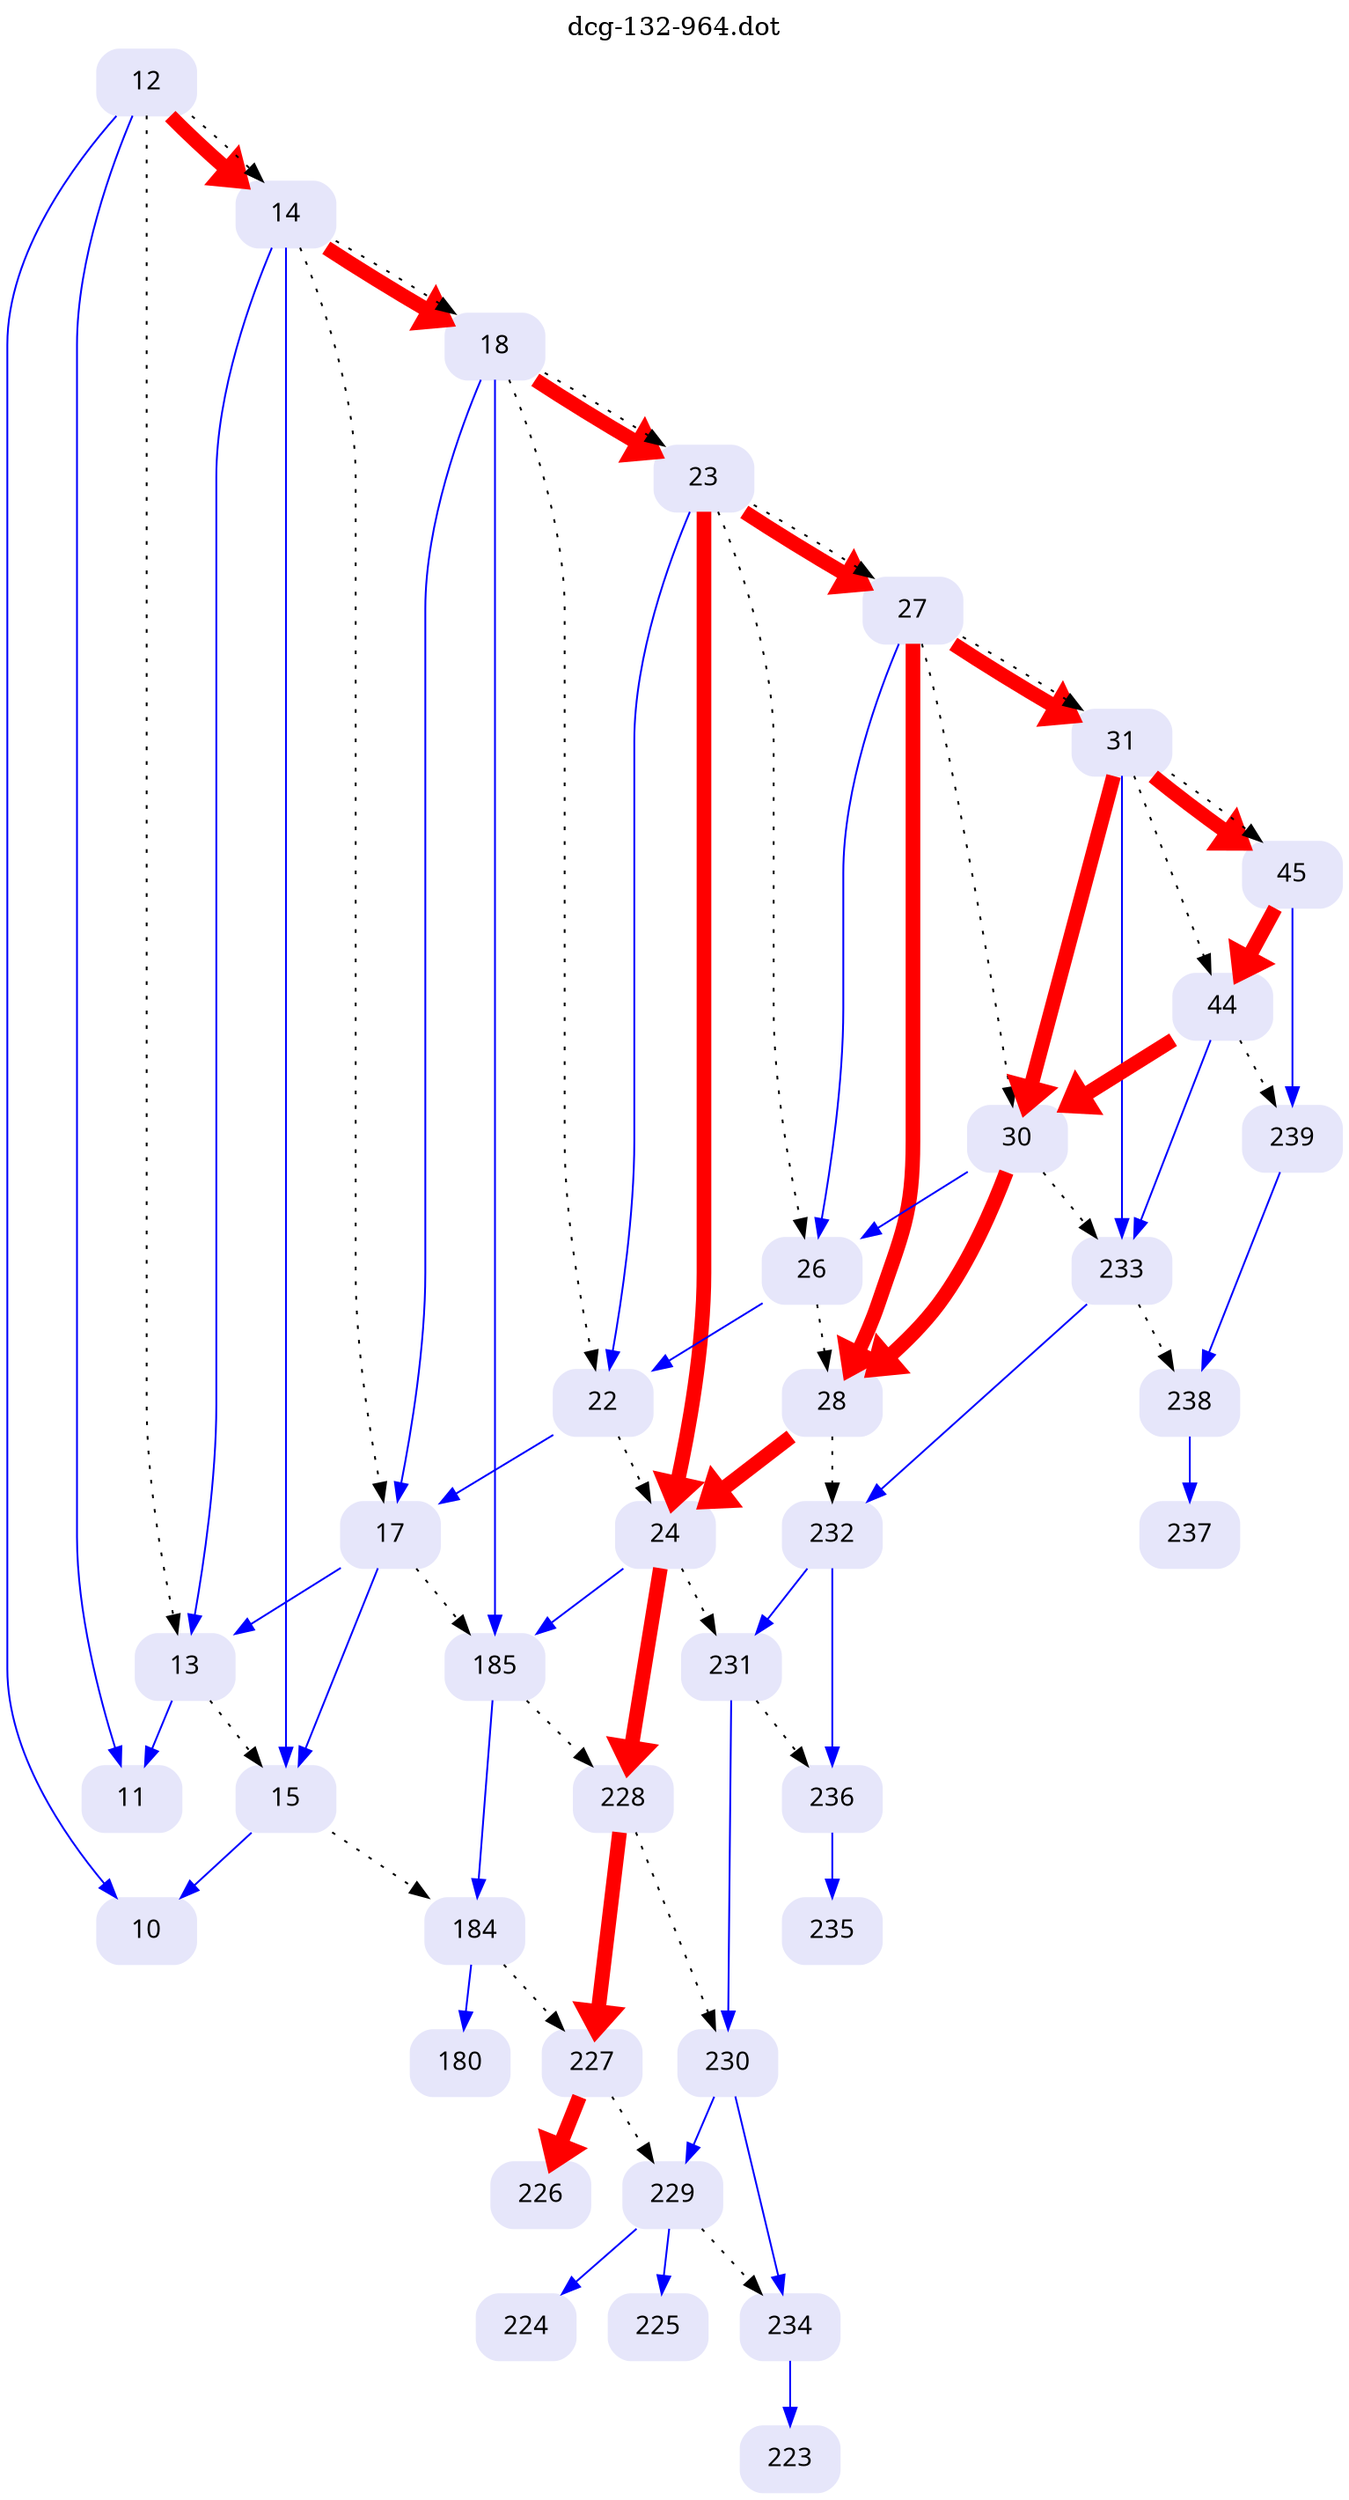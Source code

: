 digraph dcg_132 {
  labelloc="t";
  label="dcg-132-964.dot";
  node [fontname="sans-serif"];
  node [shape=box style="rounded,filled"];
  n12 [label="12" color=lavender];
  n12 -> n11 [color=blue penwidth=1];
  n12 -> n10 [color=blue penwidth=1];
  n12 -> n14 [color=red penwidth=8];
  n12 -> n13 [style=dotted,label=""];
  n12 -> n14 [style=dotted,label=""];
  n14 [label="14" color=lavender];
  n14 -> n13 [color=blue penwidth=1];
  n14 -> n15 [color=blue penwidth=1];
  n14 -> n18 [color=red penwidth=8];
  n14 -> n17 [style=dotted,label=""];
  n14 -> n18 [style=dotted,label=""];
  n18 [label="18" color=lavender];
  n18 -> n17 [color=blue penwidth=1];
  n18 -> n185 [color=blue penwidth=1];
  n18 -> n23 [color=red penwidth=8];
  n18 -> n22 [style=dotted,label=""];
  n18 -> n23 [style=dotted,label=""];
  n23 [label="23" color=lavender];
  n23 -> n22 [color=blue penwidth=1];
  n23 -> n24 [color=red penwidth=8];
  n23 -> n27 [color=red penwidth=8];
  n23 -> n26 [style=dotted,label=""];
  n23 -> n27 [style=dotted,label=""];
  n27 [label="27" color=lavender];
  n27 -> n26 [color=blue penwidth=1];
  n27 -> n28 [color=red penwidth=8];
  n27 -> n31 [color=red penwidth=8];
  n27 -> n30 [style=dotted,label=""];
  n27 -> n31 [style=dotted,label=""];
  n31 [label="31" color=lavender];
  n31 -> n30 [color=red penwidth=8];
  n31 -> n233 [color=blue penwidth=1];
  n31 -> n45 [color=red penwidth=8];
  n31 -> n44 [style=dotted,label=""];
  n31 -> n45 [style=dotted,label=""];
  n45 [label="45" color=lavender];
  n45 -> n44 [color=red penwidth=8];
  n45 -> n239 [color=blue penwidth=1];
  n239 [label="239" color=lavender];
  n239 -> n238 [color=blue penwidth=1];
  n238 [label="238" color=lavender];
  n238 -> n237 [color=blue penwidth=1];
  n237 [label="237" color=lavender];
  n44 [label="44" color=lavender];
  n44 -> n30 [color=red penwidth=8];
  n44 -> n233 [color=blue penwidth=1];
  n44 -> n239 [style=dotted,label=""];
  n233 [label="233" color=lavender];
  n233 -> n232 [color=blue penwidth=1];
  n233 -> n238 [style=dotted,label=""];
  n232 [label="232" color=lavender];
  n232 -> n231 [color=blue penwidth=1];
  n232 -> n236 [color=blue penwidth=1];
  n236 [label="236" color=lavender];
  n236 -> n235 [color=blue penwidth=1];
  n235 [label="235" color=lavender];
  n231 [label="231" color=lavender];
  n231 -> n230 [color=blue penwidth=1];
  n231 -> n236 [style=dotted,label=""];
  n230 [label="230" color=lavender];
  n230 -> n229 [color=blue penwidth=1];
  n230 -> n234 [color=blue penwidth=1];
  n234 [label="234" color=lavender];
  n234 -> n223 [color=blue penwidth=1];
  n223 [label="223" color=lavender];
  n229 [label="229" color=lavender];
  n229 -> n224 [color=blue penwidth=1];
  n229 -> n225 [color=blue penwidth=1];
  n229 -> n234 [style=dotted,label=""];
  n225 [label="225" color=lavender];
  n224 [label="224" color=lavender];
  n30 [label="30" color=lavender];
  n30 -> n26 [color=blue penwidth=1];
  n30 -> n28 [color=red penwidth=8];
  n30 -> n233 [style=dotted,label=""];
  n28 [label="28" color=lavender];
  n28 -> n24 [color=red penwidth=8];
  n28 -> n232 [style=dotted,label=""];
  n24 [label="24" color=lavender];
  n24 -> n185 [color=blue penwidth=1];
  n24 -> n228 [color=red penwidth=8];
  n24 -> n231 [style=dotted,label=""];
  n228 [label="228" color=lavender];
  n228 -> n227 [color=red penwidth=8];
  n228 -> n230 [style=dotted,label=""];
  n227 [label="227" color=lavender];
  n227 -> n226 [color=red penwidth=8];
  n227 -> n229 [style=dotted,label=""];
  n226 [label="226" color=lavender];
  n185 [label="185" color=lavender];
  n185 -> n184 [color=blue penwidth=1];
  n185 -> n228 [style=dotted,label=""];
  n184 [label="184" color=lavender];
  n184 -> n180 [color=blue penwidth=1];
  n184 -> n227 [style=dotted,label=""];
  n180 [label="180" color=lavender];
  n26 [label="26" color=lavender];
  n26 -> n22 [color=blue penwidth=1];
  n26 -> n28 [style=dotted,label=""];
  n22 [label="22" color=lavender];
  n22 -> n17 [color=blue penwidth=1];
  n22 -> n24 [style=dotted,label=""];
  n17 [label="17" color=lavender];
  n17 -> n13 [color=blue penwidth=1];
  n17 -> n15 [color=blue penwidth=1];
  n17 -> n185 [style=dotted,label=""];
  n15 [label="15" color=lavender];
  n15 -> n10 [color=blue penwidth=1];
  n15 -> n184 [style=dotted,label=""];
  n10 [label="10" color=lavender];
  n13 [label="13" color=lavender];
  n13 -> n11 [color=blue penwidth=1];
  n13 -> n15 [style=dotted,label=""];
  n11 [label="11" color=lavender];
}
